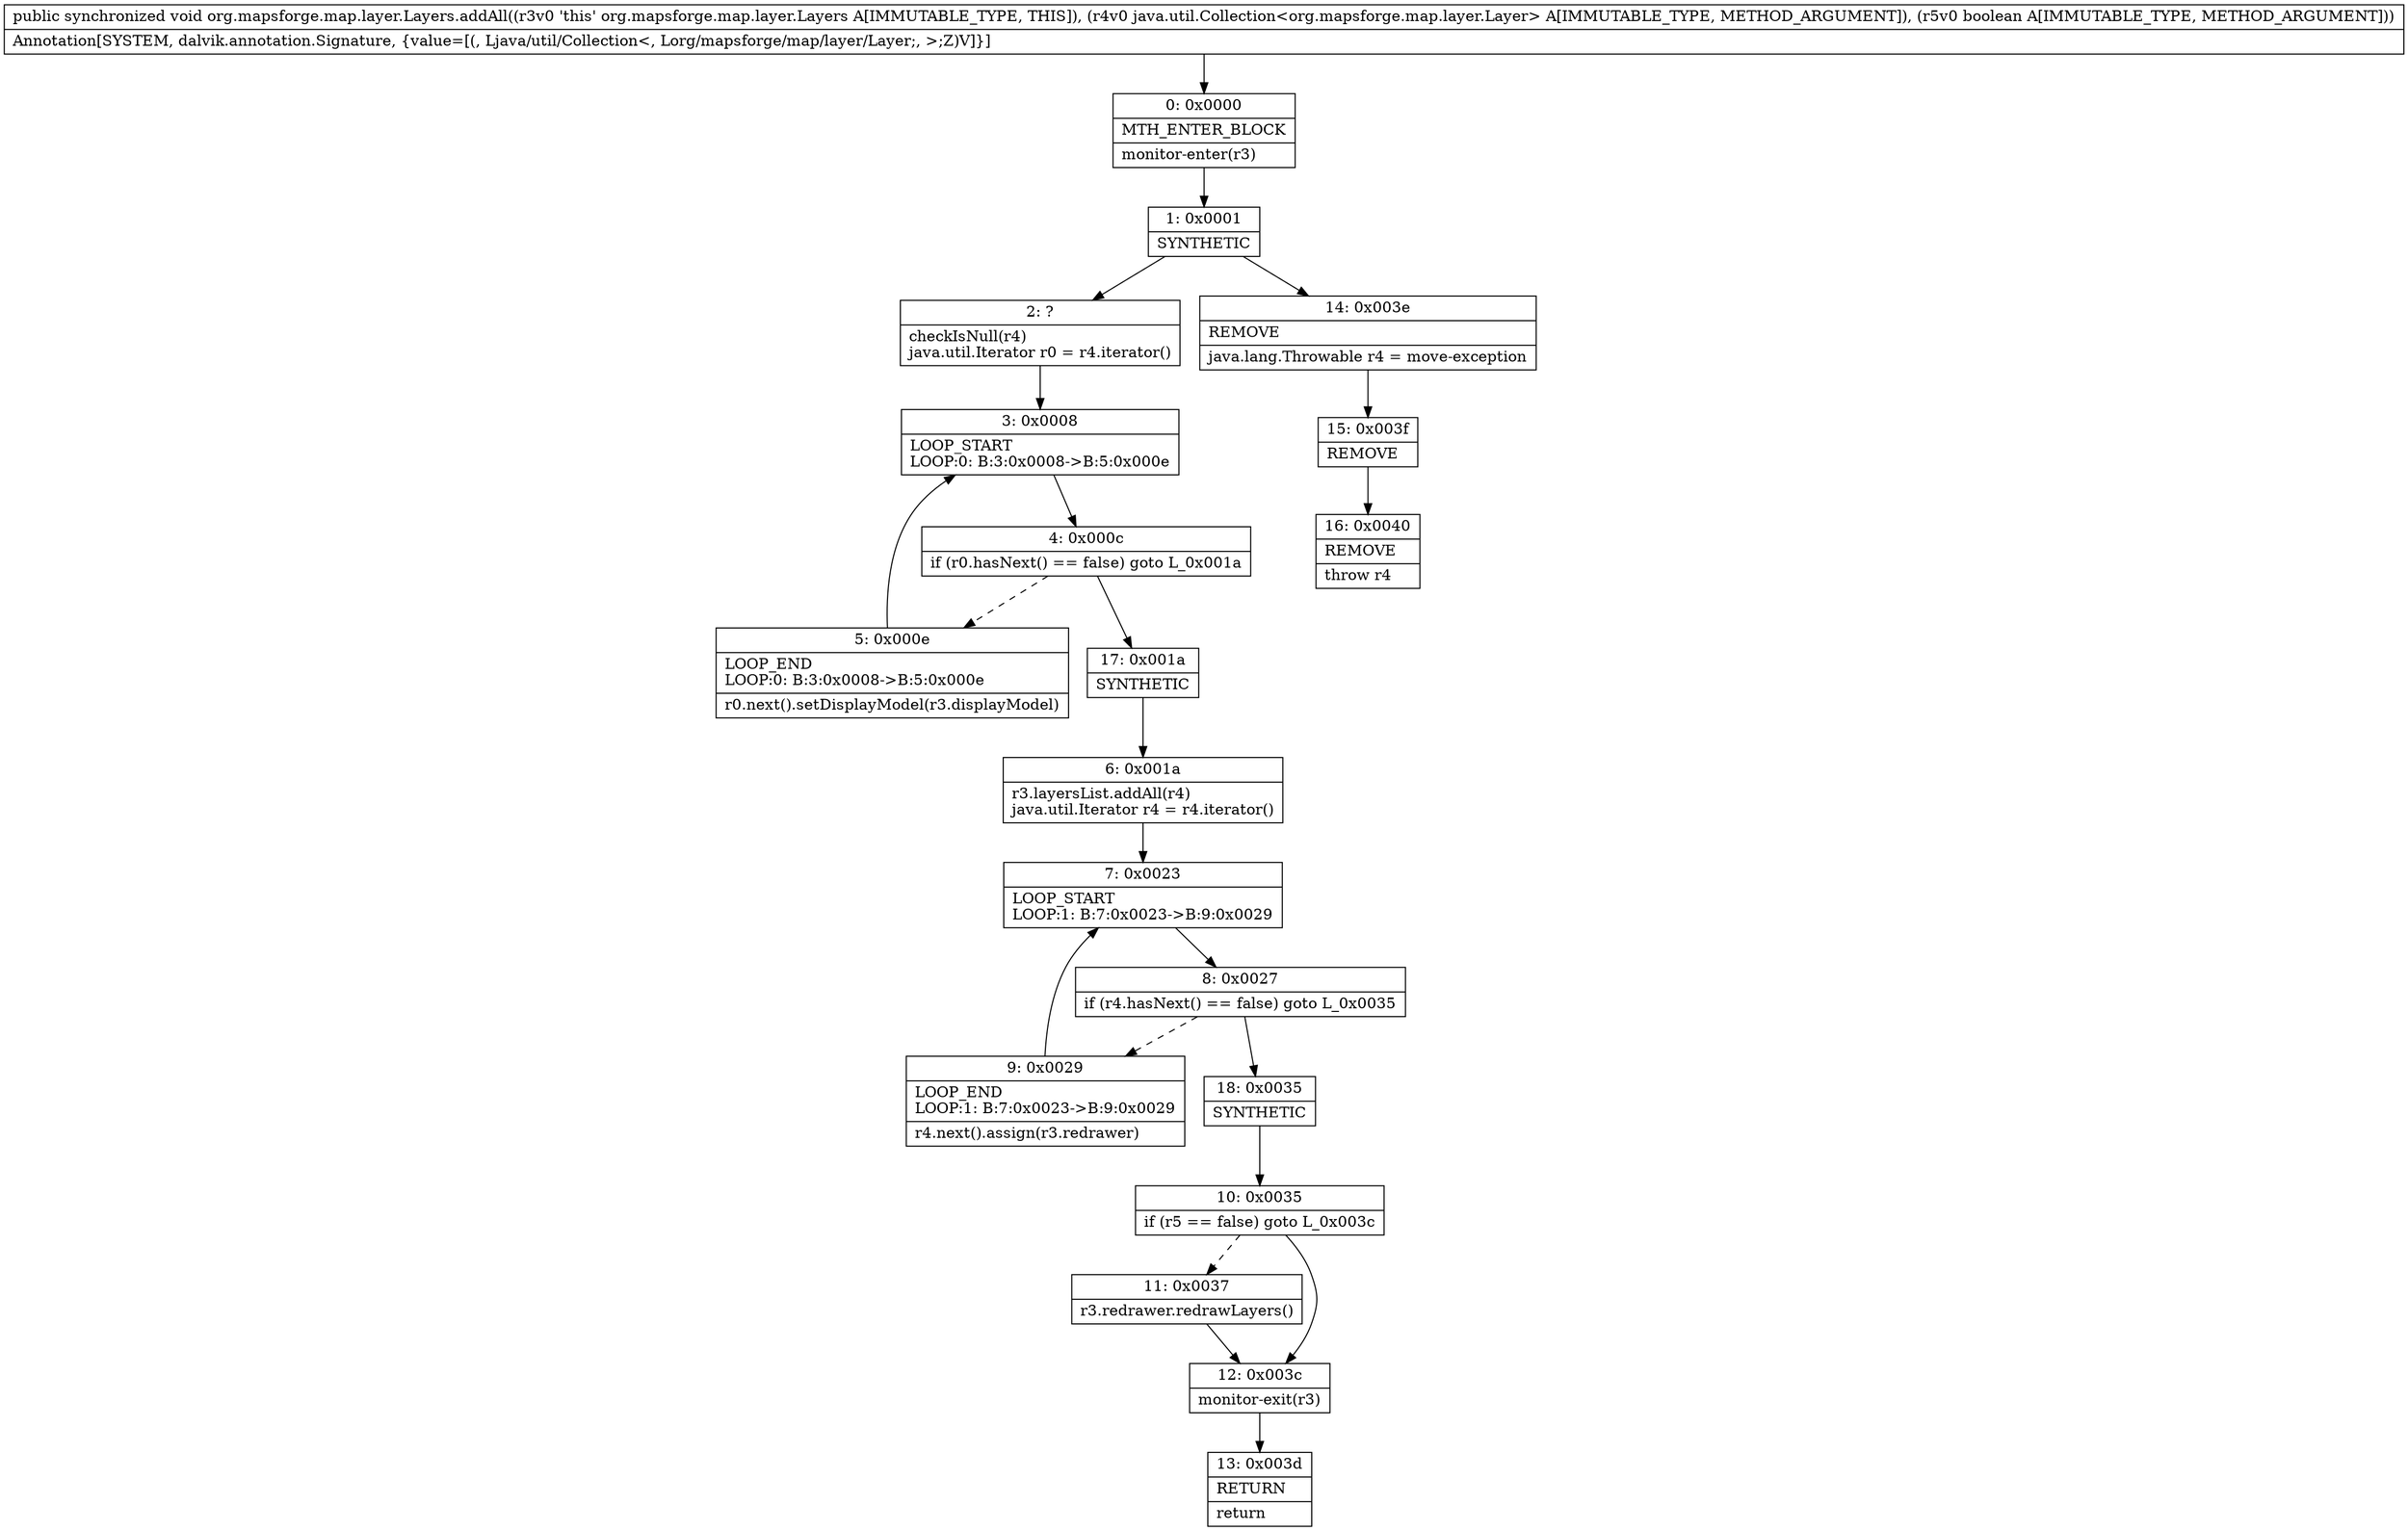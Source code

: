 digraph "CFG fororg.mapsforge.map.layer.Layers.addAll(Ljava\/util\/Collection;Z)V" {
Node_0 [shape=record,label="{0\:\ 0x0000|MTH_ENTER_BLOCK\l|monitor\-enter(r3)\l}"];
Node_1 [shape=record,label="{1\:\ 0x0001|SYNTHETIC\l}"];
Node_2 [shape=record,label="{2\:\ ?|checkIsNull(r4)\ljava.util.Iterator r0 = r4.iterator()\l}"];
Node_3 [shape=record,label="{3\:\ 0x0008|LOOP_START\lLOOP:0: B:3:0x0008\-\>B:5:0x000e\l}"];
Node_4 [shape=record,label="{4\:\ 0x000c|if (r0.hasNext() == false) goto L_0x001a\l}"];
Node_5 [shape=record,label="{5\:\ 0x000e|LOOP_END\lLOOP:0: B:3:0x0008\-\>B:5:0x000e\l|r0.next().setDisplayModel(r3.displayModel)\l}"];
Node_6 [shape=record,label="{6\:\ 0x001a|r3.layersList.addAll(r4)\ljava.util.Iterator r4 = r4.iterator()\l}"];
Node_7 [shape=record,label="{7\:\ 0x0023|LOOP_START\lLOOP:1: B:7:0x0023\-\>B:9:0x0029\l}"];
Node_8 [shape=record,label="{8\:\ 0x0027|if (r4.hasNext() == false) goto L_0x0035\l}"];
Node_9 [shape=record,label="{9\:\ 0x0029|LOOP_END\lLOOP:1: B:7:0x0023\-\>B:9:0x0029\l|r4.next().assign(r3.redrawer)\l}"];
Node_10 [shape=record,label="{10\:\ 0x0035|if (r5 == false) goto L_0x003c\l}"];
Node_11 [shape=record,label="{11\:\ 0x0037|r3.redrawer.redrawLayers()\l}"];
Node_12 [shape=record,label="{12\:\ 0x003c|monitor\-exit(r3)\l}"];
Node_13 [shape=record,label="{13\:\ 0x003d|RETURN\l|return\l}"];
Node_14 [shape=record,label="{14\:\ 0x003e|REMOVE\l|java.lang.Throwable r4 = move\-exception\l}"];
Node_15 [shape=record,label="{15\:\ 0x003f|REMOVE\l}"];
Node_16 [shape=record,label="{16\:\ 0x0040|REMOVE\l|throw r4\l}"];
Node_17 [shape=record,label="{17\:\ 0x001a|SYNTHETIC\l}"];
Node_18 [shape=record,label="{18\:\ 0x0035|SYNTHETIC\l}"];
MethodNode[shape=record,label="{public synchronized void org.mapsforge.map.layer.Layers.addAll((r3v0 'this' org.mapsforge.map.layer.Layers A[IMMUTABLE_TYPE, THIS]), (r4v0 java.util.Collection\<org.mapsforge.map.layer.Layer\> A[IMMUTABLE_TYPE, METHOD_ARGUMENT]), (r5v0 boolean A[IMMUTABLE_TYPE, METHOD_ARGUMENT]))  | Annotation[SYSTEM, dalvik.annotation.Signature, \{value=[(, Ljava\/util\/Collection\<, Lorg\/mapsforge\/map\/layer\/Layer;, \>;Z)V]\}]\l}"];
MethodNode -> Node_0;
Node_0 -> Node_1;
Node_1 -> Node_2;
Node_1 -> Node_14;
Node_2 -> Node_3;
Node_3 -> Node_4;
Node_4 -> Node_5[style=dashed];
Node_4 -> Node_17;
Node_5 -> Node_3;
Node_6 -> Node_7;
Node_7 -> Node_8;
Node_8 -> Node_9[style=dashed];
Node_8 -> Node_18;
Node_9 -> Node_7;
Node_10 -> Node_11[style=dashed];
Node_10 -> Node_12;
Node_11 -> Node_12;
Node_12 -> Node_13;
Node_14 -> Node_15;
Node_15 -> Node_16;
Node_17 -> Node_6;
Node_18 -> Node_10;
}

